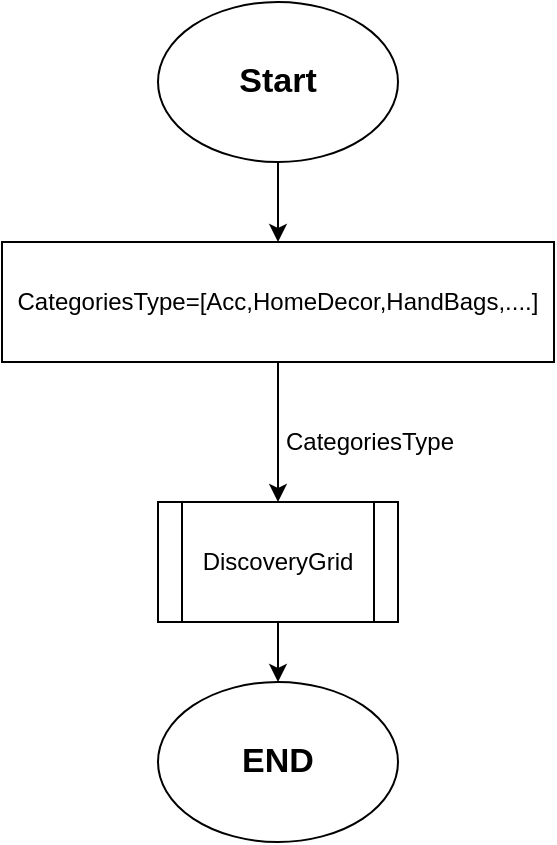 <mxfile version="13.6.2" type="device"><diagram id="C5RBs43oDa-KdzZeNtuy" name="Page-1"><mxGraphModel dx="1024" dy="592" grid="1" gridSize="10" guides="1" tooltips="1" connect="1" arrows="1" fold="1" page="1" pageScale="1" pageWidth="827" pageHeight="1169" math="0" shadow="0"><root><mxCell id="WIyWlLk6GJQsqaUBKTNV-0"/><mxCell id="WIyWlLk6GJQsqaUBKTNV-1" parent="WIyWlLk6GJQsqaUBKTNV-0"/><mxCell id="6yyJ5Y7eD4UEK9WKyRcs-4" value="" style="edgeStyle=orthogonalEdgeStyle;rounded=0;orthogonalLoop=1;jettySize=auto;html=1;" edge="1" parent="WIyWlLk6GJQsqaUBKTNV-1" source="6yyJ5Y7eD4UEK9WKyRcs-0" target="6yyJ5Y7eD4UEK9WKyRcs-3"><mxGeometry relative="1" as="geometry"/></mxCell><mxCell id="6yyJ5Y7eD4UEK9WKyRcs-0" value="&lt;b&gt;&lt;font style=&quot;font-size: 17px&quot;&gt;Start&lt;/font&gt;&lt;/b&gt;" style="ellipse;whiteSpace=wrap;html=1;" vertex="1" parent="WIyWlLk6GJQsqaUBKTNV-1"><mxGeometry x="354" y="30" width="120" height="80" as="geometry"/></mxCell><mxCell id="6yyJ5Y7eD4UEK9WKyRcs-6" value="" style="edgeStyle=orthogonalEdgeStyle;rounded=0;orthogonalLoop=1;jettySize=auto;html=1;" edge="1" parent="WIyWlLk6GJQsqaUBKTNV-1" source="6yyJ5Y7eD4UEK9WKyRcs-3" target="6yyJ5Y7eD4UEK9WKyRcs-5"><mxGeometry relative="1" as="geometry"/></mxCell><mxCell id="6yyJ5Y7eD4UEK9WKyRcs-3" value="CategoriesType=[Acc,HomeDecor,HandBags,....]" style="rounded=0;whiteSpace=wrap;html=1;" vertex="1" parent="WIyWlLk6GJQsqaUBKTNV-1"><mxGeometry x="276" y="150" width="276" height="60" as="geometry"/></mxCell><mxCell id="6yyJ5Y7eD4UEK9WKyRcs-10" value="" style="edgeStyle=orthogonalEdgeStyle;rounded=0;orthogonalLoop=1;jettySize=auto;html=1;" edge="1" parent="WIyWlLk6GJQsqaUBKTNV-1" source="6yyJ5Y7eD4UEK9WKyRcs-5" target="6yyJ5Y7eD4UEK9WKyRcs-9"><mxGeometry relative="1" as="geometry"/></mxCell><mxCell id="6yyJ5Y7eD4UEK9WKyRcs-5" value="DiscoveryGrid" style="shape=process;whiteSpace=wrap;html=1;backgroundOutline=1;" vertex="1" parent="WIyWlLk6GJQsqaUBKTNV-1"><mxGeometry x="354" y="280" width="120" height="60" as="geometry"/></mxCell><mxCell id="6yyJ5Y7eD4UEK9WKyRcs-7" value="CategoriesType" style="text;html=1;strokeColor=none;fillColor=none;align=center;verticalAlign=middle;whiteSpace=wrap;rounded=0;" vertex="1" parent="WIyWlLk6GJQsqaUBKTNV-1"><mxGeometry x="440" y="240" width="40" height="20" as="geometry"/></mxCell><mxCell id="6yyJ5Y7eD4UEK9WKyRcs-9" value="&lt;b&gt;&lt;font style=&quot;font-size: 17px&quot;&gt;END&lt;/font&gt;&lt;/b&gt;" style="ellipse;whiteSpace=wrap;html=1;" vertex="1" parent="WIyWlLk6GJQsqaUBKTNV-1"><mxGeometry x="354" y="370" width="120" height="80" as="geometry"/></mxCell></root></mxGraphModel></diagram></mxfile>
